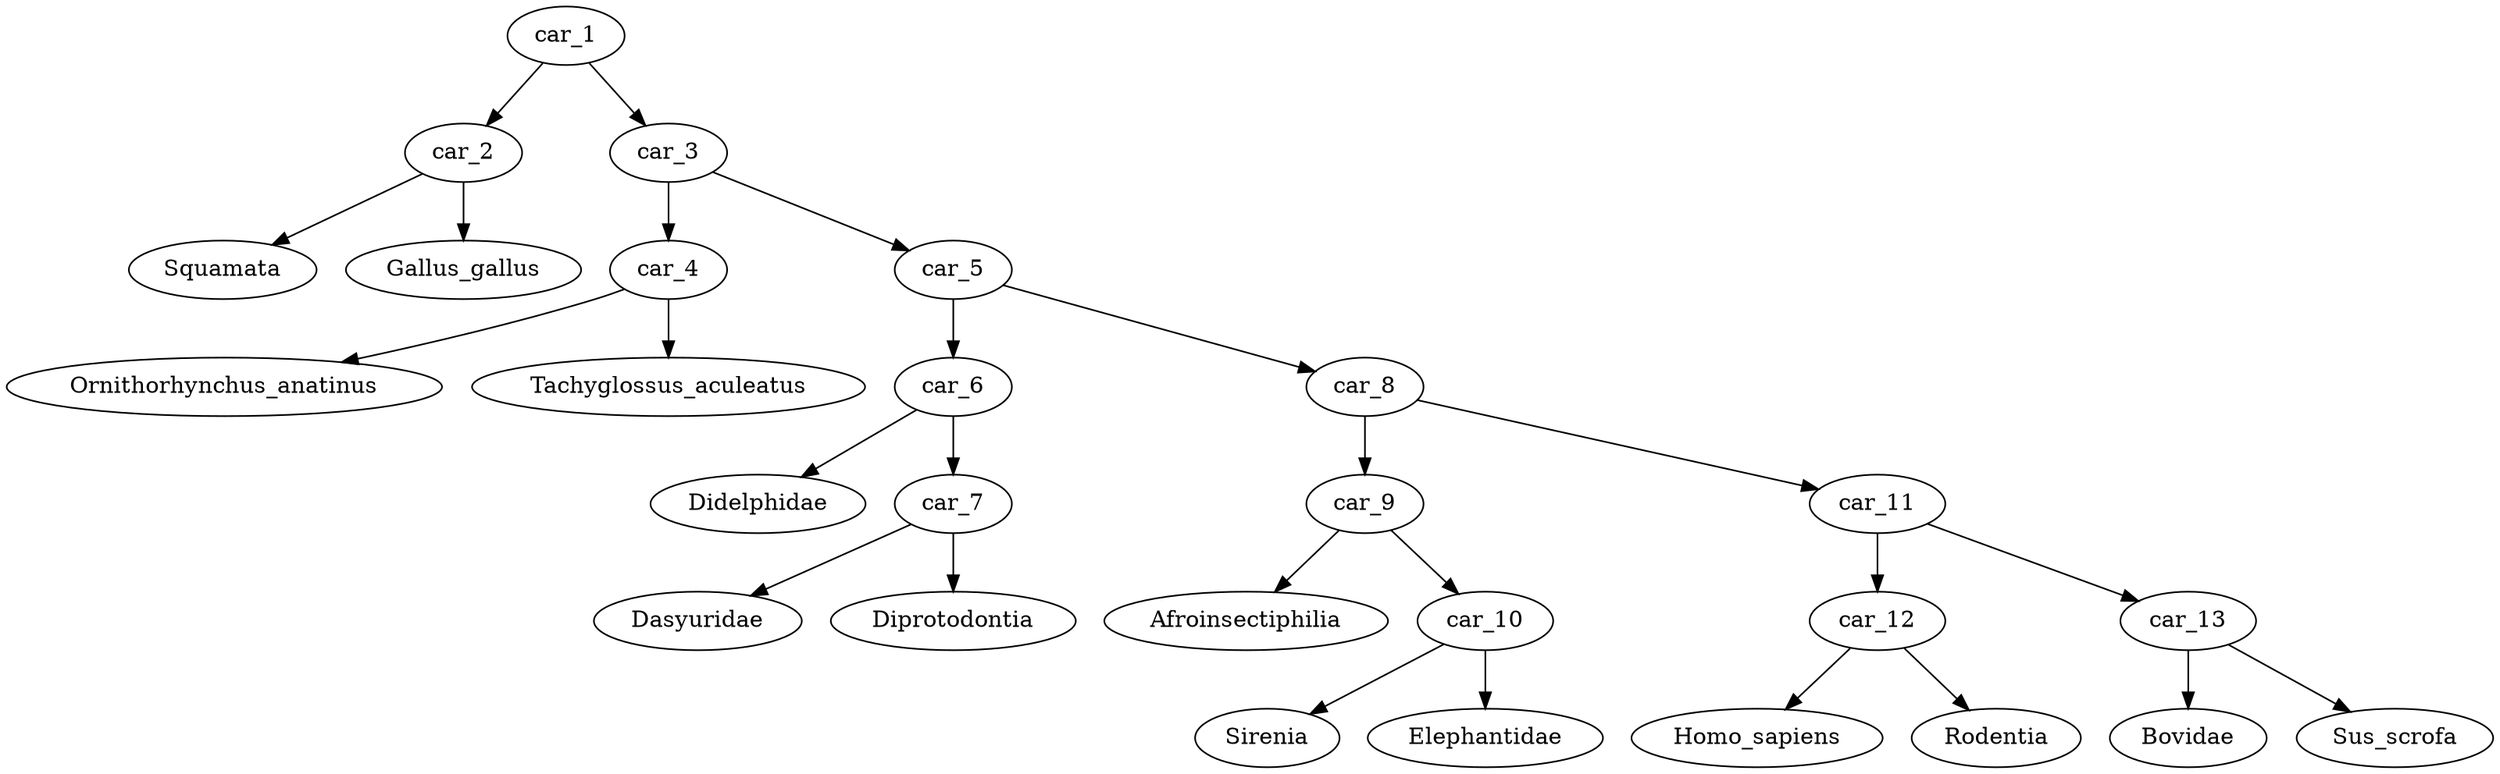 digraph arbre {
car_1 -> car_2 [Label="non"]
car_2 -> Squamata [Label="non"]
car_2 -> Gallus_gallus [Label="oui"]
car_1 -> car_3 [Label="oui"]
car_3 -> car_4 [Label="non"]
car_4 -> Ornithorhynchus_anatinus [Label="non"]
car_4 -> Tachyglossus_aculeatus [Label="oui"]
car_3 -> car_5 [Label="oui"]
car_5 -> car_6 [Label="non"]
car_6 -> Didelphidae [Label="non"]
car_6 -> car_7 [Label="oui"]
car_7 -> Dasyuridae [Label="non"]
car_7 -> Diprotodontia [Label="oui"]
car_5 -> car_8 [Label="oui"]
car_8 -> car_9 [Label="non"]
car_9 -> Afroinsectiphilia [Label="non"]
car_9 -> car_10 [Label="oui"]
car_10 -> Sirenia [Label="non"]
car_10 -> Elephantidae [Label="oui"]
car_8 -> car_11 [Label="oui"]
car_11 -> car_12 [Label="non"]
car_12 -> Homo_sapiens [Label="non"]
car_12 -> Rodentia [Label="oui"]
car_11 -> car_13 [Label="oui"]
car_13 -> Bovidae [Label="non"]
car_13 -> Sus_scrofa [Label="oui"]
}
